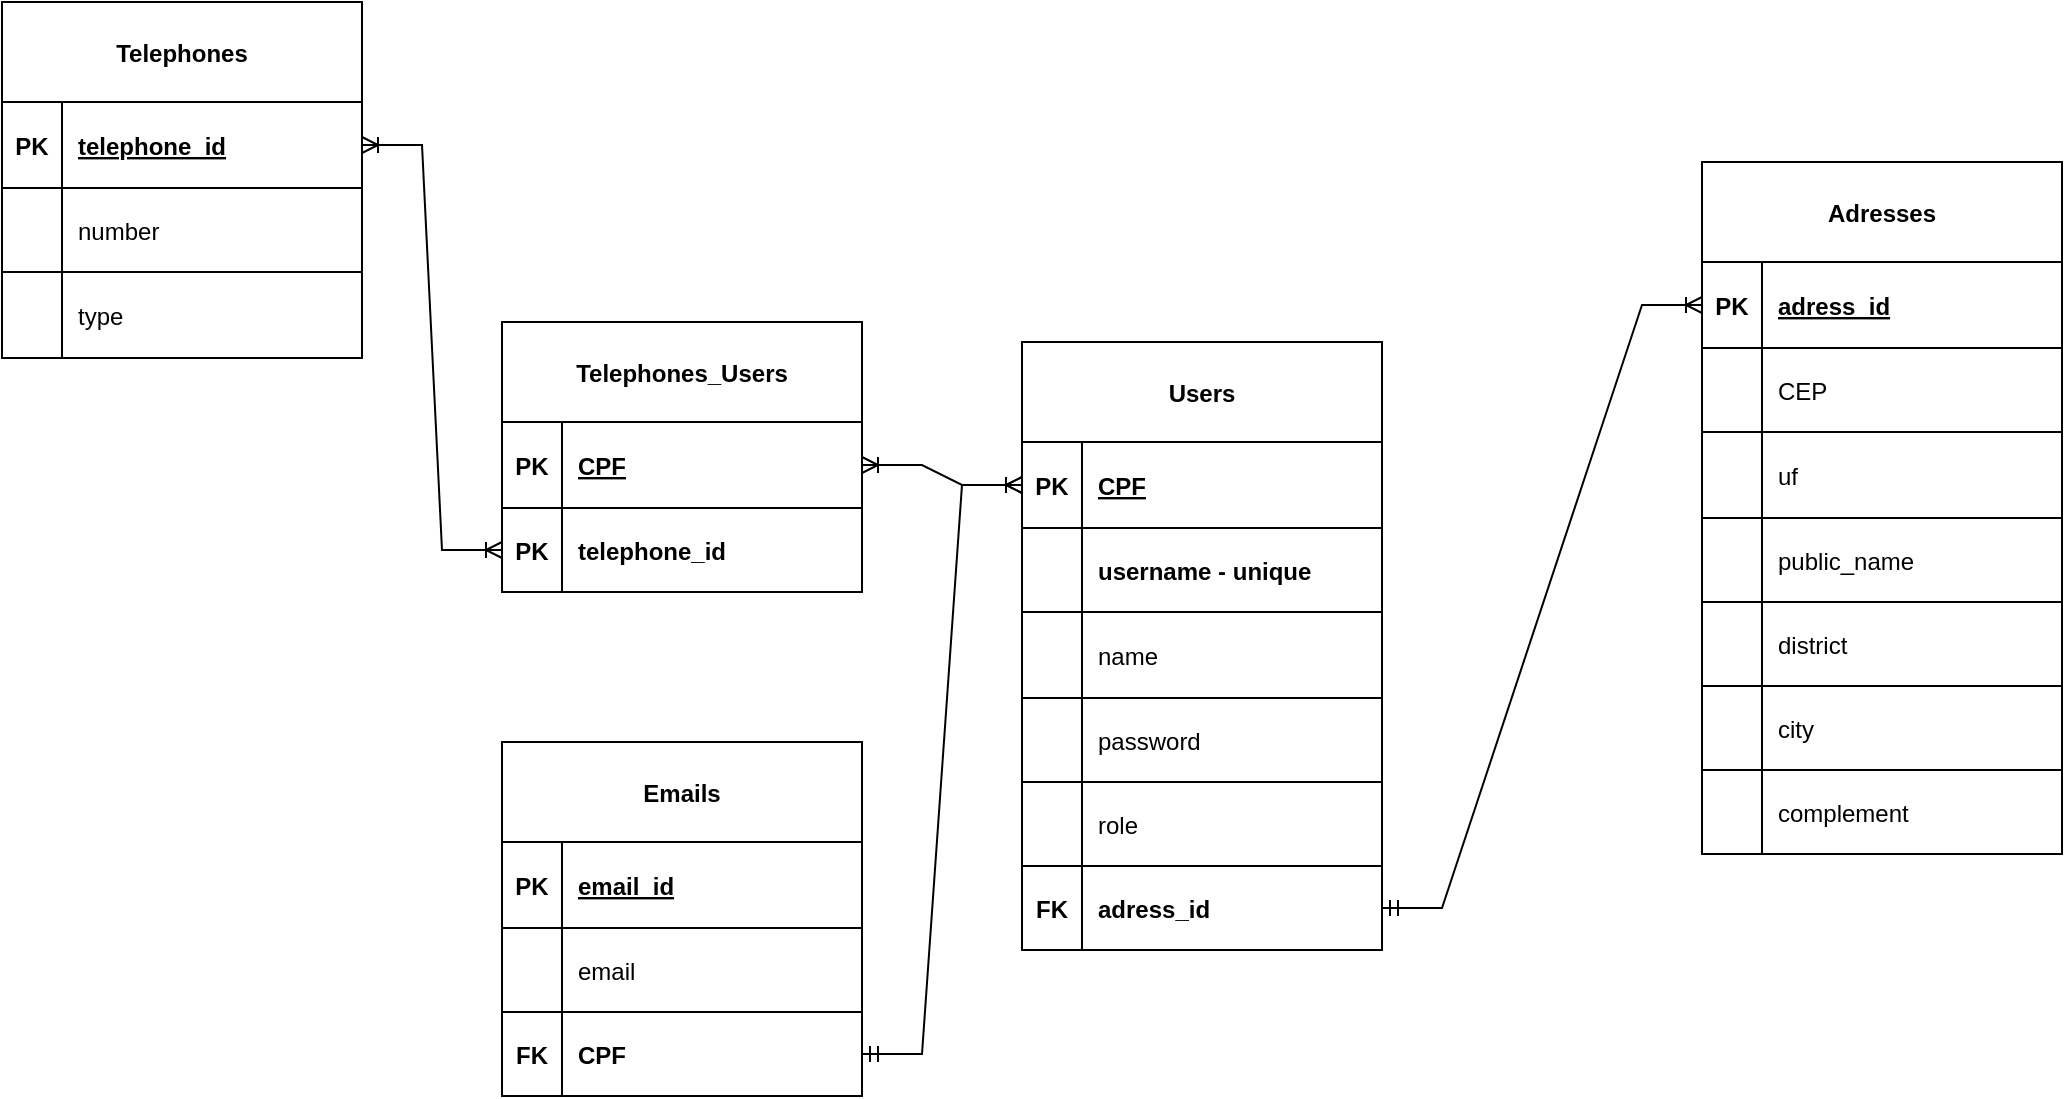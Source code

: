 <mxfile version="15.9.4" type="device"><diagram id="R2lEEEUBdFMjLlhIrx00" name="Page-1"><mxGraphModel dx="1422" dy="685" grid="1" gridSize="10" guides="1" tooltips="1" connect="1" arrows="1" fold="1" page="1" pageScale="1" pageWidth="1100" pageHeight="850" math="0" shadow="0" extFonts="Permanent Marker^https://fonts.googleapis.com/css?family=Permanent+Marker"><root><mxCell id="0"/><mxCell id="1" parent="0"/><object label="Users" role="" adress_id="" id="69S9NCHGQIl0Ziz0309A-1"><mxCell style="shape=table;startSize=50;container=2;collapsible=1;childLayout=tableLayout;fixedRows=10;rowLines=1;fontStyle=1;align=center;resizeLast=1;resizeLastRow=0;noLabel=0;" vertex="1" parent="1"><mxGeometry x="530" y="650" width="180" height="304" as="geometry"><mxRectangle x="310" y="470" width="80" height="30" as="alternateBounds"/></mxGeometry></mxCell></object><mxCell id="69S9NCHGQIl0Ziz0309A-2" value="" style="shape=partialRectangle;collapsible=0;dropTarget=0;pointerEvents=0;fillColor=none;top=0;left=0;bottom=1;right=0;points=[[0,0.5],[1,0.5]];portConstraint=eastwest;" vertex="1" parent="69S9NCHGQIl0Ziz0309A-1"><mxGeometry y="50" width="180" height="43" as="geometry"/></mxCell><mxCell id="69S9NCHGQIl0Ziz0309A-3" value="PK" style="shape=partialRectangle;connectable=0;fillColor=none;top=0;left=0;bottom=0;right=0;fontStyle=1;overflow=hidden;" vertex="1" parent="69S9NCHGQIl0Ziz0309A-2"><mxGeometry width="30" height="43" as="geometry"><mxRectangle width="30" height="43" as="alternateBounds"/></mxGeometry></mxCell><mxCell id="69S9NCHGQIl0Ziz0309A-4" value="CPF" style="shape=partialRectangle;connectable=0;fillColor=none;top=0;left=0;bottom=0;right=0;align=left;spacingLeft=6;fontStyle=5;overflow=hidden;" vertex="1" parent="69S9NCHGQIl0Ziz0309A-2"><mxGeometry x="30" width="150" height="43" as="geometry"><mxRectangle width="150" height="43" as="alternateBounds"/></mxGeometry></mxCell><mxCell id="69S9NCHGQIl0Ziz0309A-5" value="" style="shape=partialRectangle;collapsible=0;dropTarget=0;pointerEvents=0;fillColor=none;top=0;left=0;bottom=0;right=0;points=[[0,0.5],[1,0.5]];portConstraint=eastwest;" vertex="1" parent="69S9NCHGQIl0Ziz0309A-1"><mxGeometry y="93" width="180" height="42" as="geometry"/></mxCell><mxCell id="69S9NCHGQIl0Ziz0309A-6" value="" style="shape=partialRectangle;connectable=0;fillColor=none;top=0;left=0;bottom=0;right=0;editable=1;overflow=hidden;" vertex="1" parent="69S9NCHGQIl0Ziz0309A-5"><mxGeometry width="30" height="42" as="geometry"><mxRectangle width="30" height="42" as="alternateBounds"/></mxGeometry></mxCell><mxCell id="69S9NCHGQIl0Ziz0309A-7" value="username - unique" style="shape=partialRectangle;connectable=0;fillColor=none;top=0;left=0;bottom=0;right=0;align=left;spacingLeft=6;overflow=hidden;fontStyle=1;" vertex="1" parent="69S9NCHGQIl0Ziz0309A-5"><mxGeometry x="30" width="150" height="42" as="geometry"><mxRectangle width="150" height="42" as="alternateBounds"/></mxGeometry></mxCell><mxCell id="69S9NCHGQIl0Ziz0309A-8" value="" style="shape=partialRectangle;collapsible=0;dropTarget=0;pointerEvents=0;fillColor=none;top=0;left=0;bottom=0;right=0;points=[[0,0.5],[1,0.5]];portConstraint=eastwest;" vertex="1" parent="69S9NCHGQIl0Ziz0309A-1"><mxGeometry y="135" width="180" height="43" as="geometry"/></mxCell><mxCell id="69S9NCHGQIl0Ziz0309A-9" value="" style="shape=partialRectangle;connectable=0;fillColor=none;top=0;left=0;bottom=0;right=0;editable=1;overflow=hidden;" vertex="1" parent="69S9NCHGQIl0Ziz0309A-8"><mxGeometry width="30" height="43" as="geometry"><mxRectangle width="30" height="43" as="alternateBounds"/></mxGeometry></mxCell><mxCell id="69S9NCHGQIl0Ziz0309A-10" value="name" style="shape=partialRectangle;connectable=0;fillColor=none;top=0;left=0;bottom=0;right=0;align=left;spacingLeft=6;overflow=hidden;" vertex="1" parent="69S9NCHGQIl0Ziz0309A-8"><mxGeometry x="30" width="150" height="43" as="geometry"><mxRectangle width="150" height="43" as="alternateBounds"/></mxGeometry></mxCell><mxCell id="69S9NCHGQIl0Ziz0309A-11" value="" style="shape=partialRectangle;collapsible=0;dropTarget=0;pointerEvents=0;fillColor=none;top=0;left=0;bottom=0;right=0;points=[[0,0.5],[1,0.5]];portConstraint=eastwest;" vertex="1" parent="69S9NCHGQIl0Ziz0309A-1"><mxGeometry y="178" width="180" height="42" as="geometry"/></mxCell><mxCell id="69S9NCHGQIl0Ziz0309A-12" value="" style="shape=partialRectangle;connectable=0;fillColor=none;top=0;left=0;bottom=0;right=0;editable=1;overflow=hidden;" vertex="1" parent="69S9NCHGQIl0Ziz0309A-11"><mxGeometry width="30" height="42" as="geometry"><mxRectangle width="30" height="42" as="alternateBounds"/></mxGeometry></mxCell><mxCell id="69S9NCHGQIl0Ziz0309A-13" value="password" style="shape=partialRectangle;connectable=0;fillColor=none;top=0;left=0;bottom=0;right=0;align=left;spacingLeft=6;overflow=hidden;" vertex="1" parent="69S9NCHGQIl0Ziz0309A-11"><mxGeometry x="30" width="150" height="42" as="geometry"><mxRectangle width="150" height="42" as="alternateBounds"/></mxGeometry></mxCell><mxCell id="69S9NCHGQIl0Ziz0309A-19" style="shape=partialRectangle;collapsible=0;dropTarget=0;pointerEvents=0;fillColor=none;top=0;left=0;bottom=0;right=0;points=[[0,0.5],[1,0.5]];portConstraint=eastwest;" vertex="1" parent="69S9NCHGQIl0Ziz0309A-1"><mxGeometry y="220" width="180" height="42" as="geometry"/></mxCell><mxCell id="69S9NCHGQIl0Ziz0309A-20" style="shape=partialRectangle;connectable=0;fillColor=none;top=0;left=0;bottom=0;right=0;editable=1;overflow=hidden;" vertex="1" parent="69S9NCHGQIl0Ziz0309A-19"><mxGeometry width="30" height="42" as="geometry"><mxRectangle width="30" height="42" as="alternateBounds"/></mxGeometry></mxCell><mxCell id="69S9NCHGQIl0Ziz0309A-21" value="role" style="shape=partialRectangle;connectable=0;fillColor=none;top=0;left=0;bottom=0;right=0;align=left;spacingLeft=6;overflow=hidden;" vertex="1" parent="69S9NCHGQIl0Ziz0309A-19"><mxGeometry x="30" width="150" height="42" as="geometry"><mxRectangle width="150" height="42" as="alternateBounds"/></mxGeometry></mxCell><mxCell id="69S9NCHGQIl0Ziz0309A-22" style="shape=partialRectangle;collapsible=0;dropTarget=0;pointerEvents=0;fillColor=none;top=0;left=0;bottom=0;right=0;points=[[0,0.5],[1,0.5]];portConstraint=eastwest;" vertex="1" parent="69S9NCHGQIl0Ziz0309A-1"><mxGeometry y="262" width="180" height="42" as="geometry"/></mxCell><mxCell id="69S9NCHGQIl0Ziz0309A-23" value="FK" style="shape=partialRectangle;connectable=0;fillColor=none;top=0;left=0;bottom=0;right=0;editable=1;overflow=hidden;fontStyle=1;" vertex="1" parent="69S9NCHGQIl0Ziz0309A-22"><mxGeometry width="30" height="42" as="geometry"><mxRectangle width="30" height="42" as="alternateBounds"/></mxGeometry></mxCell><mxCell id="69S9NCHGQIl0Ziz0309A-24" value="adress_id" style="shape=partialRectangle;connectable=0;fillColor=none;top=0;left=0;bottom=0;right=0;align=left;spacingLeft=6;overflow=hidden;fontStyle=1;" vertex="1" parent="69S9NCHGQIl0Ziz0309A-22"><mxGeometry x="30" width="150" height="42" as="geometry"><mxRectangle width="150" height="42" as="alternateBounds"/></mxGeometry></mxCell><object label="Adresses" role="" adress_id="" id="69S9NCHGQIl0Ziz0309A-28"><mxCell style="shape=table;startSize=50;container=2;collapsible=1;childLayout=tableLayout;fixedRows=10;rowLines=1;fontStyle=1;align=center;resizeLast=1;resizeLastRow=0;noLabel=0;" vertex="1" parent="1"><mxGeometry x="870" y="560" width="180" height="346" as="geometry"><mxRectangle x="310" y="470" width="80" height="30" as="alternateBounds"/></mxGeometry></mxCell></object><mxCell id="69S9NCHGQIl0Ziz0309A-29" value="" style="shape=partialRectangle;collapsible=0;dropTarget=0;pointerEvents=0;fillColor=none;top=0;left=0;bottom=1;right=0;points=[[0,0.5],[1,0.5]];portConstraint=eastwest;" vertex="1" parent="69S9NCHGQIl0Ziz0309A-28"><mxGeometry y="50" width="180" height="43" as="geometry"/></mxCell><mxCell id="69S9NCHGQIl0Ziz0309A-30" value="PK" style="shape=partialRectangle;connectable=0;fillColor=none;top=0;left=0;bottom=0;right=0;fontStyle=1;overflow=hidden;" vertex="1" parent="69S9NCHGQIl0Ziz0309A-29"><mxGeometry width="30" height="43" as="geometry"><mxRectangle width="30" height="43" as="alternateBounds"/></mxGeometry></mxCell><mxCell id="69S9NCHGQIl0Ziz0309A-31" value="adress_id" style="shape=partialRectangle;connectable=0;fillColor=none;top=0;left=0;bottom=0;right=0;align=left;spacingLeft=6;fontStyle=5;overflow=hidden;" vertex="1" parent="69S9NCHGQIl0Ziz0309A-29"><mxGeometry x="30" width="150" height="43" as="geometry"><mxRectangle width="150" height="43" as="alternateBounds"/></mxGeometry></mxCell><mxCell id="69S9NCHGQIl0Ziz0309A-32" value="" style="shape=partialRectangle;collapsible=0;dropTarget=0;pointerEvents=0;fillColor=none;top=0;left=0;bottom=0;right=0;points=[[0,0.5],[1,0.5]];portConstraint=eastwest;" vertex="1" parent="69S9NCHGQIl0Ziz0309A-28"><mxGeometry y="93" width="180" height="42" as="geometry"/></mxCell><mxCell id="69S9NCHGQIl0Ziz0309A-33" value="" style="shape=partialRectangle;connectable=0;fillColor=none;top=0;left=0;bottom=0;right=0;editable=1;overflow=hidden;" vertex="1" parent="69S9NCHGQIl0Ziz0309A-32"><mxGeometry width="30" height="42" as="geometry"><mxRectangle width="30" height="42" as="alternateBounds"/></mxGeometry></mxCell><mxCell id="69S9NCHGQIl0Ziz0309A-34" value="CEP" style="shape=partialRectangle;connectable=0;fillColor=none;top=0;left=0;bottom=0;right=0;align=left;spacingLeft=6;overflow=hidden;fontStyle=0;" vertex="1" parent="69S9NCHGQIl0Ziz0309A-32"><mxGeometry x="30" width="150" height="42" as="geometry"><mxRectangle width="150" height="42" as="alternateBounds"/></mxGeometry></mxCell><mxCell id="69S9NCHGQIl0Ziz0309A-35" value="" style="shape=partialRectangle;collapsible=0;dropTarget=0;pointerEvents=0;fillColor=none;top=0;left=0;bottom=0;right=0;points=[[0,0.5],[1,0.5]];portConstraint=eastwest;" vertex="1" parent="69S9NCHGQIl0Ziz0309A-28"><mxGeometry y="135" width="180" height="43" as="geometry"/></mxCell><mxCell id="69S9NCHGQIl0Ziz0309A-36" value="" style="shape=partialRectangle;connectable=0;fillColor=none;top=0;left=0;bottom=0;right=0;editable=1;overflow=hidden;" vertex="1" parent="69S9NCHGQIl0Ziz0309A-35"><mxGeometry width="30" height="43" as="geometry"><mxRectangle width="30" height="43" as="alternateBounds"/></mxGeometry></mxCell><mxCell id="69S9NCHGQIl0Ziz0309A-37" value="uf" style="shape=partialRectangle;connectable=0;fillColor=none;top=0;left=0;bottom=0;right=0;align=left;spacingLeft=6;overflow=hidden;" vertex="1" parent="69S9NCHGQIl0Ziz0309A-35"><mxGeometry x="30" width="150" height="43" as="geometry"><mxRectangle width="150" height="43" as="alternateBounds"/></mxGeometry></mxCell><mxCell id="69S9NCHGQIl0Ziz0309A-38" value="" style="shape=partialRectangle;collapsible=0;dropTarget=0;pointerEvents=0;fillColor=none;top=0;left=0;bottom=0;right=0;points=[[0,0.5],[1,0.5]];portConstraint=eastwest;" vertex="1" parent="69S9NCHGQIl0Ziz0309A-28"><mxGeometry y="178" width="180" height="42" as="geometry"/></mxCell><mxCell id="69S9NCHGQIl0Ziz0309A-39" value="" style="shape=partialRectangle;connectable=0;fillColor=none;top=0;left=0;bottom=0;right=0;editable=1;overflow=hidden;" vertex="1" parent="69S9NCHGQIl0Ziz0309A-38"><mxGeometry width="30" height="42" as="geometry"><mxRectangle width="30" height="42" as="alternateBounds"/></mxGeometry></mxCell><mxCell id="69S9NCHGQIl0Ziz0309A-40" value="public_name" style="shape=partialRectangle;connectable=0;fillColor=none;top=0;left=0;bottom=0;right=0;align=left;spacingLeft=6;overflow=hidden;" vertex="1" parent="69S9NCHGQIl0Ziz0309A-38"><mxGeometry x="30" width="150" height="42" as="geometry"><mxRectangle width="150" height="42" as="alternateBounds"/></mxGeometry></mxCell><mxCell id="69S9NCHGQIl0Ziz0309A-41" style="shape=partialRectangle;collapsible=0;dropTarget=0;pointerEvents=0;fillColor=none;top=0;left=0;bottom=0;right=0;points=[[0,0.5],[1,0.5]];portConstraint=eastwest;" vertex="1" parent="69S9NCHGQIl0Ziz0309A-28"><mxGeometry y="220" width="180" height="42" as="geometry"/></mxCell><mxCell id="69S9NCHGQIl0Ziz0309A-42" style="shape=partialRectangle;connectable=0;fillColor=none;top=0;left=0;bottom=0;right=0;editable=1;overflow=hidden;" vertex="1" parent="69S9NCHGQIl0Ziz0309A-41"><mxGeometry width="30" height="42" as="geometry"><mxRectangle width="30" height="42" as="alternateBounds"/></mxGeometry></mxCell><mxCell id="69S9NCHGQIl0Ziz0309A-43" value="district" style="shape=partialRectangle;connectable=0;fillColor=none;top=0;left=0;bottom=0;right=0;align=left;spacingLeft=6;overflow=hidden;" vertex="1" parent="69S9NCHGQIl0Ziz0309A-41"><mxGeometry x="30" width="150" height="42" as="geometry"><mxRectangle width="150" height="42" as="alternateBounds"/></mxGeometry></mxCell><mxCell id="69S9NCHGQIl0Ziz0309A-44" style="shape=partialRectangle;collapsible=0;dropTarget=0;pointerEvents=0;fillColor=none;top=0;left=0;bottom=0;right=0;points=[[0,0.5],[1,0.5]];portConstraint=eastwest;" vertex="1" parent="69S9NCHGQIl0Ziz0309A-28"><mxGeometry y="262" width="180" height="42" as="geometry"/></mxCell><mxCell id="69S9NCHGQIl0Ziz0309A-45" style="shape=partialRectangle;connectable=0;fillColor=none;top=0;left=0;bottom=0;right=0;editable=1;overflow=hidden;" vertex="1" parent="69S9NCHGQIl0Ziz0309A-44"><mxGeometry width="30" height="42" as="geometry"><mxRectangle width="30" height="42" as="alternateBounds"/></mxGeometry></mxCell><mxCell id="69S9NCHGQIl0Ziz0309A-46" value="city" style="shape=partialRectangle;connectable=0;fillColor=none;top=0;left=0;bottom=0;right=0;align=left;spacingLeft=6;overflow=hidden;" vertex="1" parent="69S9NCHGQIl0Ziz0309A-44"><mxGeometry x="30" width="150" height="42" as="geometry"><mxRectangle width="150" height="42" as="alternateBounds"/></mxGeometry></mxCell><mxCell id="69S9NCHGQIl0Ziz0309A-47" style="shape=partialRectangle;collapsible=0;dropTarget=0;pointerEvents=0;fillColor=none;top=0;left=0;bottom=0;right=0;points=[[0,0.5],[1,0.5]];portConstraint=eastwest;" vertex="1" parent="69S9NCHGQIl0Ziz0309A-28"><mxGeometry y="304" width="180" height="42" as="geometry"/></mxCell><mxCell id="69S9NCHGQIl0Ziz0309A-48" style="shape=partialRectangle;connectable=0;fillColor=none;top=0;left=0;bottom=0;right=0;editable=1;overflow=hidden;" vertex="1" parent="69S9NCHGQIl0Ziz0309A-47"><mxGeometry width="30" height="42" as="geometry"><mxRectangle width="30" height="42" as="alternateBounds"/></mxGeometry></mxCell><mxCell id="69S9NCHGQIl0Ziz0309A-49" value="complement" style="shape=partialRectangle;connectable=0;fillColor=none;top=0;left=0;bottom=0;right=0;align=left;spacingLeft=6;overflow=hidden;" vertex="1" parent="69S9NCHGQIl0Ziz0309A-47"><mxGeometry x="30" width="150" height="42" as="geometry"><mxRectangle width="150" height="42" as="alternateBounds"/></mxGeometry></mxCell><object label="Telephones" role="" adress_id="" id="69S9NCHGQIl0Ziz0309A-64"><mxCell style="shape=table;startSize=50;container=2;collapsible=1;childLayout=tableLayout;fixedRows=10;rowLines=1;fontStyle=1;align=center;resizeLast=1;resizeLastRow=0;noLabel=0;" vertex="1" parent="1"><mxGeometry x="20" y="480" width="180" height="178" as="geometry"><mxRectangle x="310" y="470" width="80" height="30" as="alternateBounds"/></mxGeometry></mxCell></object><mxCell id="69S9NCHGQIl0Ziz0309A-65" value="" style="shape=partialRectangle;collapsible=0;dropTarget=0;pointerEvents=0;fillColor=none;top=0;left=0;bottom=1;right=0;points=[[0,0.5],[1,0.5]];portConstraint=eastwest;" vertex="1" parent="69S9NCHGQIl0Ziz0309A-64"><mxGeometry y="50" width="180" height="43" as="geometry"/></mxCell><mxCell id="69S9NCHGQIl0Ziz0309A-66" value="PK" style="shape=partialRectangle;connectable=0;fillColor=none;top=0;left=0;bottom=0;right=0;fontStyle=1;overflow=hidden;" vertex="1" parent="69S9NCHGQIl0Ziz0309A-65"><mxGeometry width="30" height="43" as="geometry"><mxRectangle width="30" height="43" as="alternateBounds"/></mxGeometry></mxCell><mxCell id="69S9NCHGQIl0Ziz0309A-67" value="telephone_id" style="shape=partialRectangle;connectable=0;fillColor=none;top=0;left=0;bottom=0;right=0;align=left;spacingLeft=6;fontStyle=5;overflow=hidden;" vertex="1" parent="69S9NCHGQIl0Ziz0309A-65"><mxGeometry x="30" width="150" height="43" as="geometry"><mxRectangle width="150" height="43" as="alternateBounds"/></mxGeometry></mxCell><mxCell id="69S9NCHGQIl0Ziz0309A-68" value="" style="shape=partialRectangle;collapsible=0;dropTarget=0;pointerEvents=0;fillColor=none;top=0;left=0;bottom=0;right=0;points=[[0,0.5],[1,0.5]];portConstraint=eastwest;" vertex="1" parent="69S9NCHGQIl0Ziz0309A-64"><mxGeometry y="93" width="180" height="42" as="geometry"/></mxCell><mxCell id="69S9NCHGQIl0Ziz0309A-69" value="" style="shape=partialRectangle;connectable=0;fillColor=none;top=0;left=0;bottom=0;right=0;editable=1;overflow=hidden;" vertex="1" parent="69S9NCHGQIl0Ziz0309A-68"><mxGeometry width="30" height="42" as="geometry"><mxRectangle width="30" height="42" as="alternateBounds"/></mxGeometry></mxCell><mxCell id="69S9NCHGQIl0Ziz0309A-70" value="number" style="shape=partialRectangle;connectable=0;fillColor=none;top=0;left=0;bottom=0;right=0;align=left;spacingLeft=6;overflow=hidden;fontStyle=0;" vertex="1" parent="69S9NCHGQIl0Ziz0309A-68"><mxGeometry x="30" width="150" height="42" as="geometry"><mxRectangle width="150" height="42" as="alternateBounds"/></mxGeometry></mxCell><mxCell id="69S9NCHGQIl0Ziz0309A-71" value="" style="shape=partialRectangle;collapsible=0;dropTarget=0;pointerEvents=0;fillColor=none;top=0;left=0;bottom=0;right=0;points=[[0,0.5],[1,0.5]];portConstraint=eastwest;" vertex="1" parent="69S9NCHGQIl0Ziz0309A-64"><mxGeometry y="135" width="180" height="43" as="geometry"/></mxCell><mxCell id="69S9NCHGQIl0Ziz0309A-72" value="" style="shape=partialRectangle;connectable=0;fillColor=none;top=0;left=0;bottom=0;right=0;editable=1;overflow=hidden;" vertex="1" parent="69S9NCHGQIl0Ziz0309A-71"><mxGeometry width="30" height="43" as="geometry"><mxRectangle width="30" height="43" as="alternateBounds"/></mxGeometry></mxCell><mxCell id="69S9NCHGQIl0Ziz0309A-73" value="type" style="shape=partialRectangle;connectable=0;fillColor=none;top=0;left=0;bottom=0;right=0;align=left;spacingLeft=6;overflow=hidden;" vertex="1" parent="69S9NCHGQIl0Ziz0309A-71"><mxGeometry x="30" width="150" height="43" as="geometry"><mxRectangle width="150" height="43" as="alternateBounds"/></mxGeometry></mxCell><object label="Telephones_Users" role="" adress_id="" id="69S9NCHGQIl0Ziz0309A-84"><mxCell style="shape=table;startSize=50;container=2;collapsible=1;childLayout=tableLayout;fixedRows=10;rowLines=1;fontStyle=1;align=center;resizeLast=1;resizeLastRow=0;noLabel=0;" vertex="1" parent="1"><mxGeometry x="270" y="640" width="180" height="135" as="geometry"><mxRectangle x="310" y="470" width="80" height="30" as="alternateBounds"/></mxGeometry></mxCell></object><mxCell id="69S9NCHGQIl0Ziz0309A-85" value="" style="shape=partialRectangle;collapsible=0;dropTarget=0;pointerEvents=0;fillColor=none;top=0;left=0;bottom=1;right=0;points=[[0,0.5],[1,0.5]];portConstraint=eastwest;" vertex="1" parent="69S9NCHGQIl0Ziz0309A-84"><mxGeometry y="50" width="180" height="43" as="geometry"/></mxCell><mxCell id="69S9NCHGQIl0Ziz0309A-86" value="PK" style="shape=partialRectangle;connectable=0;fillColor=none;top=0;left=0;bottom=0;right=0;fontStyle=1;overflow=hidden;" vertex="1" parent="69S9NCHGQIl0Ziz0309A-85"><mxGeometry width="30" height="43" as="geometry"><mxRectangle width="30" height="43" as="alternateBounds"/></mxGeometry></mxCell><mxCell id="69S9NCHGQIl0Ziz0309A-87" value="CPF" style="shape=partialRectangle;connectable=0;fillColor=none;top=0;left=0;bottom=0;right=0;align=left;spacingLeft=6;fontStyle=5;overflow=hidden;" vertex="1" parent="69S9NCHGQIl0Ziz0309A-85"><mxGeometry x="30" width="150" height="43" as="geometry"><mxRectangle width="150" height="43" as="alternateBounds"/></mxGeometry></mxCell><mxCell id="69S9NCHGQIl0Ziz0309A-88" value="" style="shape=partialRectangle;collapsible=0;dropTarget=0;pointerEvents=0;fillColor=none;top=0;left=0;bottom=0;right=0;points=[[0,0.5],[1,0.5]];portConstraint=eastwest;" vertex="1" parent="69S9NCHGQIl0Ziz0309A-84"><mxGeometry y="93" width="180" height="42" as="geometry"/></mxCell><mxCell id="69S9NCHGQIl0Ziz0309A-89" value="PK" style="shape=partialRectangle;connectable=0;fillColor=none;top=0;left=0;bottom=0;right=0;editable=1;overflow=hidden;fontStyle=1;" vertex="1" parent="69S9NCHGQIl0Ziz0309A-88"><mxGeometry width="30" height="42" as="geometry"><mxRectangle width="30" height="42" as="alternateBounds"/></mxGeometry></mxCell><mxCell id="69S9NCHGQIl0Ziz0309A-90" value="telephone_id" style="shape=partialRectangle;connectable=0;fillColor=none;top=0;left=0;bottom=0;right=0;align=left;spacingLeft=6;overflow=hidden;fontStyle=1;" vertex="1" parent="69S9NCHGQIl0Ziz0309A-88"><mxGeometry x="30" width="150" height="42" as="geometry"><mxRectangle width="150" height="42" as="alternateBounds"/></mxGeometry></mxCell><object label="Emails" role="" adress_id="" id="69S9NCHGQIl0Ziz0309A-94"><mxCell style="shape=table;startSize=50;container=2;collapsible=1;childLayout=tableLayout;fixedRows=10;rowLines=1;fontStyle=1;align=center;resizeLast=1;resizeLastRow=0;noLabel=0;" vertex="1" parent="1"><mxGeometry x="270" y="850" width="180" height="177" as="geometry"><mxRectangle x="310" y="470" width="80" height="30" as="alternateBounds"/></mxGeometry></mxCell></object><mxCell id="69S9NCHGQIl0Ziz0309A-95" value="" style="shape=partialRectangle;collapsible=0;dropTarget=0;pointerEvents=0;fillColor=none;top=0;left=0;bottom=1;right=0;points=[[0,0.5],[1,0.5]];portConstraint=eastwest;" vertex="1" parent="69S9NCHGQIl0Ziz0309A-94"><mxGeometry y="50" width="180" height="43" as="geometry"/></mxCell><mxCell id="69S9NCHGQIl0Ziz0309A-96" value="PK" style="shape=partialRectangle;connectable=0;fillColor=none;top=0;left=0;bottom=0;right=0;fontStyle=1;overflow=hidden;" vertex="1" parent="69S9NCHGQIl0Ziz0309A-95"><mxGeometry width="30" height="43" as="geometry"><mxRectangle width="30" height="43" as="alternateBounds"/></mxGeometry></mxCell><mxCell id="69S9NCHGQIl0Ziz0309A-97" value="email_id" style="shape=partialRectangle;connectable=0;fillColor=none;top=0;left=0;bottom=0;right=0;align=left;spacingLeft=6;fontStyle=5;overflow=hidden;" vertex="1" parent="69S9NCHGQIl0Ziz0309A-95"><mxGeometry x="30" width="150" height="43" as="geometry"><mxRectangle width="150" height="43" as="alternateBounds"/></mxGeometry></mxCell><mxCell id="69S9NCHGQIl0Ziz0309A-101" style="shape=partialRectangle;collapsible=0;dropTarget=0;pointerEvents=0;fillColor=none;top=0;left=0;bottom=0;right=0;points=[[0,0.5],[1,0.5]];portConstraint=eastwest;" vertex="1" parent="69S9NCHGQIl0Ziz0309A-94"><mxGeometry y="93" width="180" height="42" as="geometry"/></mxCell><mxCell id="69S9NCHGQIl0Ziz0309A-102" style="shape=partialRectangle;connectable=0;fillColor=none;top=0;left=0;bottom=0;right=0;editable=1;overflow=hidden;fontStyle=1;" vertex="1" parent="69S9NCHGQIl0Ziz0309A-101"><mxGeometry width="30" height="42" as="geometry"><mxRectangle width="30" height="42" as="alternateBounds"/></mxGeometry></mxCell><mxCell id="69S9NCHGQIl0Ziz0309A-103" value="email" style="shape=partialRectangle;connectable=0;fillColor=none;top=0;left=0;bottom=0;right=0;align=left;spacingLeft=6;overflow=hidden;fontStyle=0;" vertex="1" parent="69S9NCHGQIl0Ziz0309A-101"><mxGeometry x="30" width="150" height="42" as="geometry"><mxRectangle width="150" height="42" as="alternateBounds"/></mxGeometry></mxCell><mxCell id="69S9NCHGQIl0Ziz0309A-98" value="" style="shape=partialRectangle;collapsible=0;dropTarget=0;pointerEvents=0;fillColor=none;top=0;left=0;bottom=0;right=0;points=[[0,0.5],[1,0.5]];portConstraint=eastwest;" vertex="1" parent="69S9NCHGQIl0Ziz0309A-94"><mxGeometry y="135" width="180" height="42" as="geometry"/></mxCell><mxCell id="69S9NCHGQIl0Ziz0309A-99" value="FK" style="shape=partialRectangle;connectable=0;fillColor=none;top=0;left=0;bottom=0;right=0;editable=1;overflow=hidden;fontStyle=1;" vertex="1" parent="69S9NCHGQIl0Ziz0309A-98"><mxGeometry width="30" height="42" as="geometry"><mxRectangle width="30" height="42" as="alternateBounds"/></mxGeometry></mxCell><mxCell id="69S9NCHGQIl0Ziz0309A-100" value="CPF" style="shape=partialRectangle;connectable=0;fillColor=none;top=0;left=0;bottom=0;right=0;align=left;spacingLeft=6;overflow=hidden;fontStyle=1;" vertex="1" parent="69S9NCHGQIl0Ziz0309A-98"><mxGeometry x="30" width="150" height="42" as="geometry"><mxRectangle width="150" height="42" as="alternateBounds"/></mxGeometry></mxCell><mxCell id="69S9NCHGQIl0Ziz0309A-104" value="" style="edgeStyle=entityRelationEdgeStyle;fontSize=12;html=1;endArrow=ERoneToMany;startArrow=ERmandOne;rounded=0;exitX=1;exitY=0.5;exitDx=0;exitDy=0;" edge="1" parent="1" source="69S9NCHGQIl0Ziz0309A-98" target="69S9NCHGQIl0Ziz0309A-2"><mxGeometry width="100" height="100" relative="1" as="geometry"><mxPoint x="370" y="940" as="sourcePoint"/><mxPoint x="470" y="840" as="targetPoint"/></mxGeometry></mxCell><mxCell id="69S9NCHGQIl0Ziz0309A-105" value="" style="edgeStyle=entityRelationEdgeStyle;fontSize=12;html=1;endArrow=ERoneToMany;startArrow=ERmandOne;rounded=0;entryX=0;entryY=0.5;entryDx=0;entryDy=0;exitX=1;exitY=0.5;exitDx=0;exitDy=0;" edge="1" parent="1" source="69S9NCHGQIl0Ziz0309A-22" target="69S9NCHGQIl0Ziz0309A-29"><mxGeometry width="100" height="100" relative="1" as="geometry"><mxPoint x="790" y="917.5" as="sourcePoint"/><mxPoint x="870" y="760" as="targetPoint"/></mxGeometry></mxCell><mxCell id="69S9NCHGQIl0Ziz0309A-106" value="" style="edgeStyle=entityRelationEdgeStyle;fontSize=12;html=1;endArrow=ERoneToMany;startArrow=ERoneToMany;rounded=0;entryX=0;entryY=0.5;entryDx=0;entryDy=0;exitX=1;exitY=0.5;exitDx=0;exitDy=0;" edge="1" parent="1" source="69S9NCHGQIl0Ziz0309A-85" target="69S9NCHGQIl0Ziz0309A-2"><mxGeometry width="100" height="100" relative="1" as="geometry"><mxPoint x="420" y="840" as="sourcePoint"/><mxPoint x="520" y="740" as="targetPoint"/></mxGeometry></mxCell><mxCell id="69S9NCHGQIl0Ziz0309A-107" value="" style="edgeStyle=entityRelationEdgeStyle;fontSize=12;html=1;endArrow=ERoneToMany;startArrow=ERoneToMany;rounded=0;entryX=0;entryY=0.5;entryDx=0;entryDy=0;exitX=1;exitY=0.5;exitDx=0;exitDy=0;" edge="1" parent="1" source="69S9NCHGQIl0Ziz0309A-65" target="69S9NCHGQIl0Ziz0309A-88"><mxGeometry width="100" height="100" relative="1" as="geometry"><mxPoint x="80" y="740" as="sourcePoint"/><mxPoint x="180" y="640" as="targetPoint"/></mxGeometry></mxCell></root></mxGraphModel></diagram></mxfile>